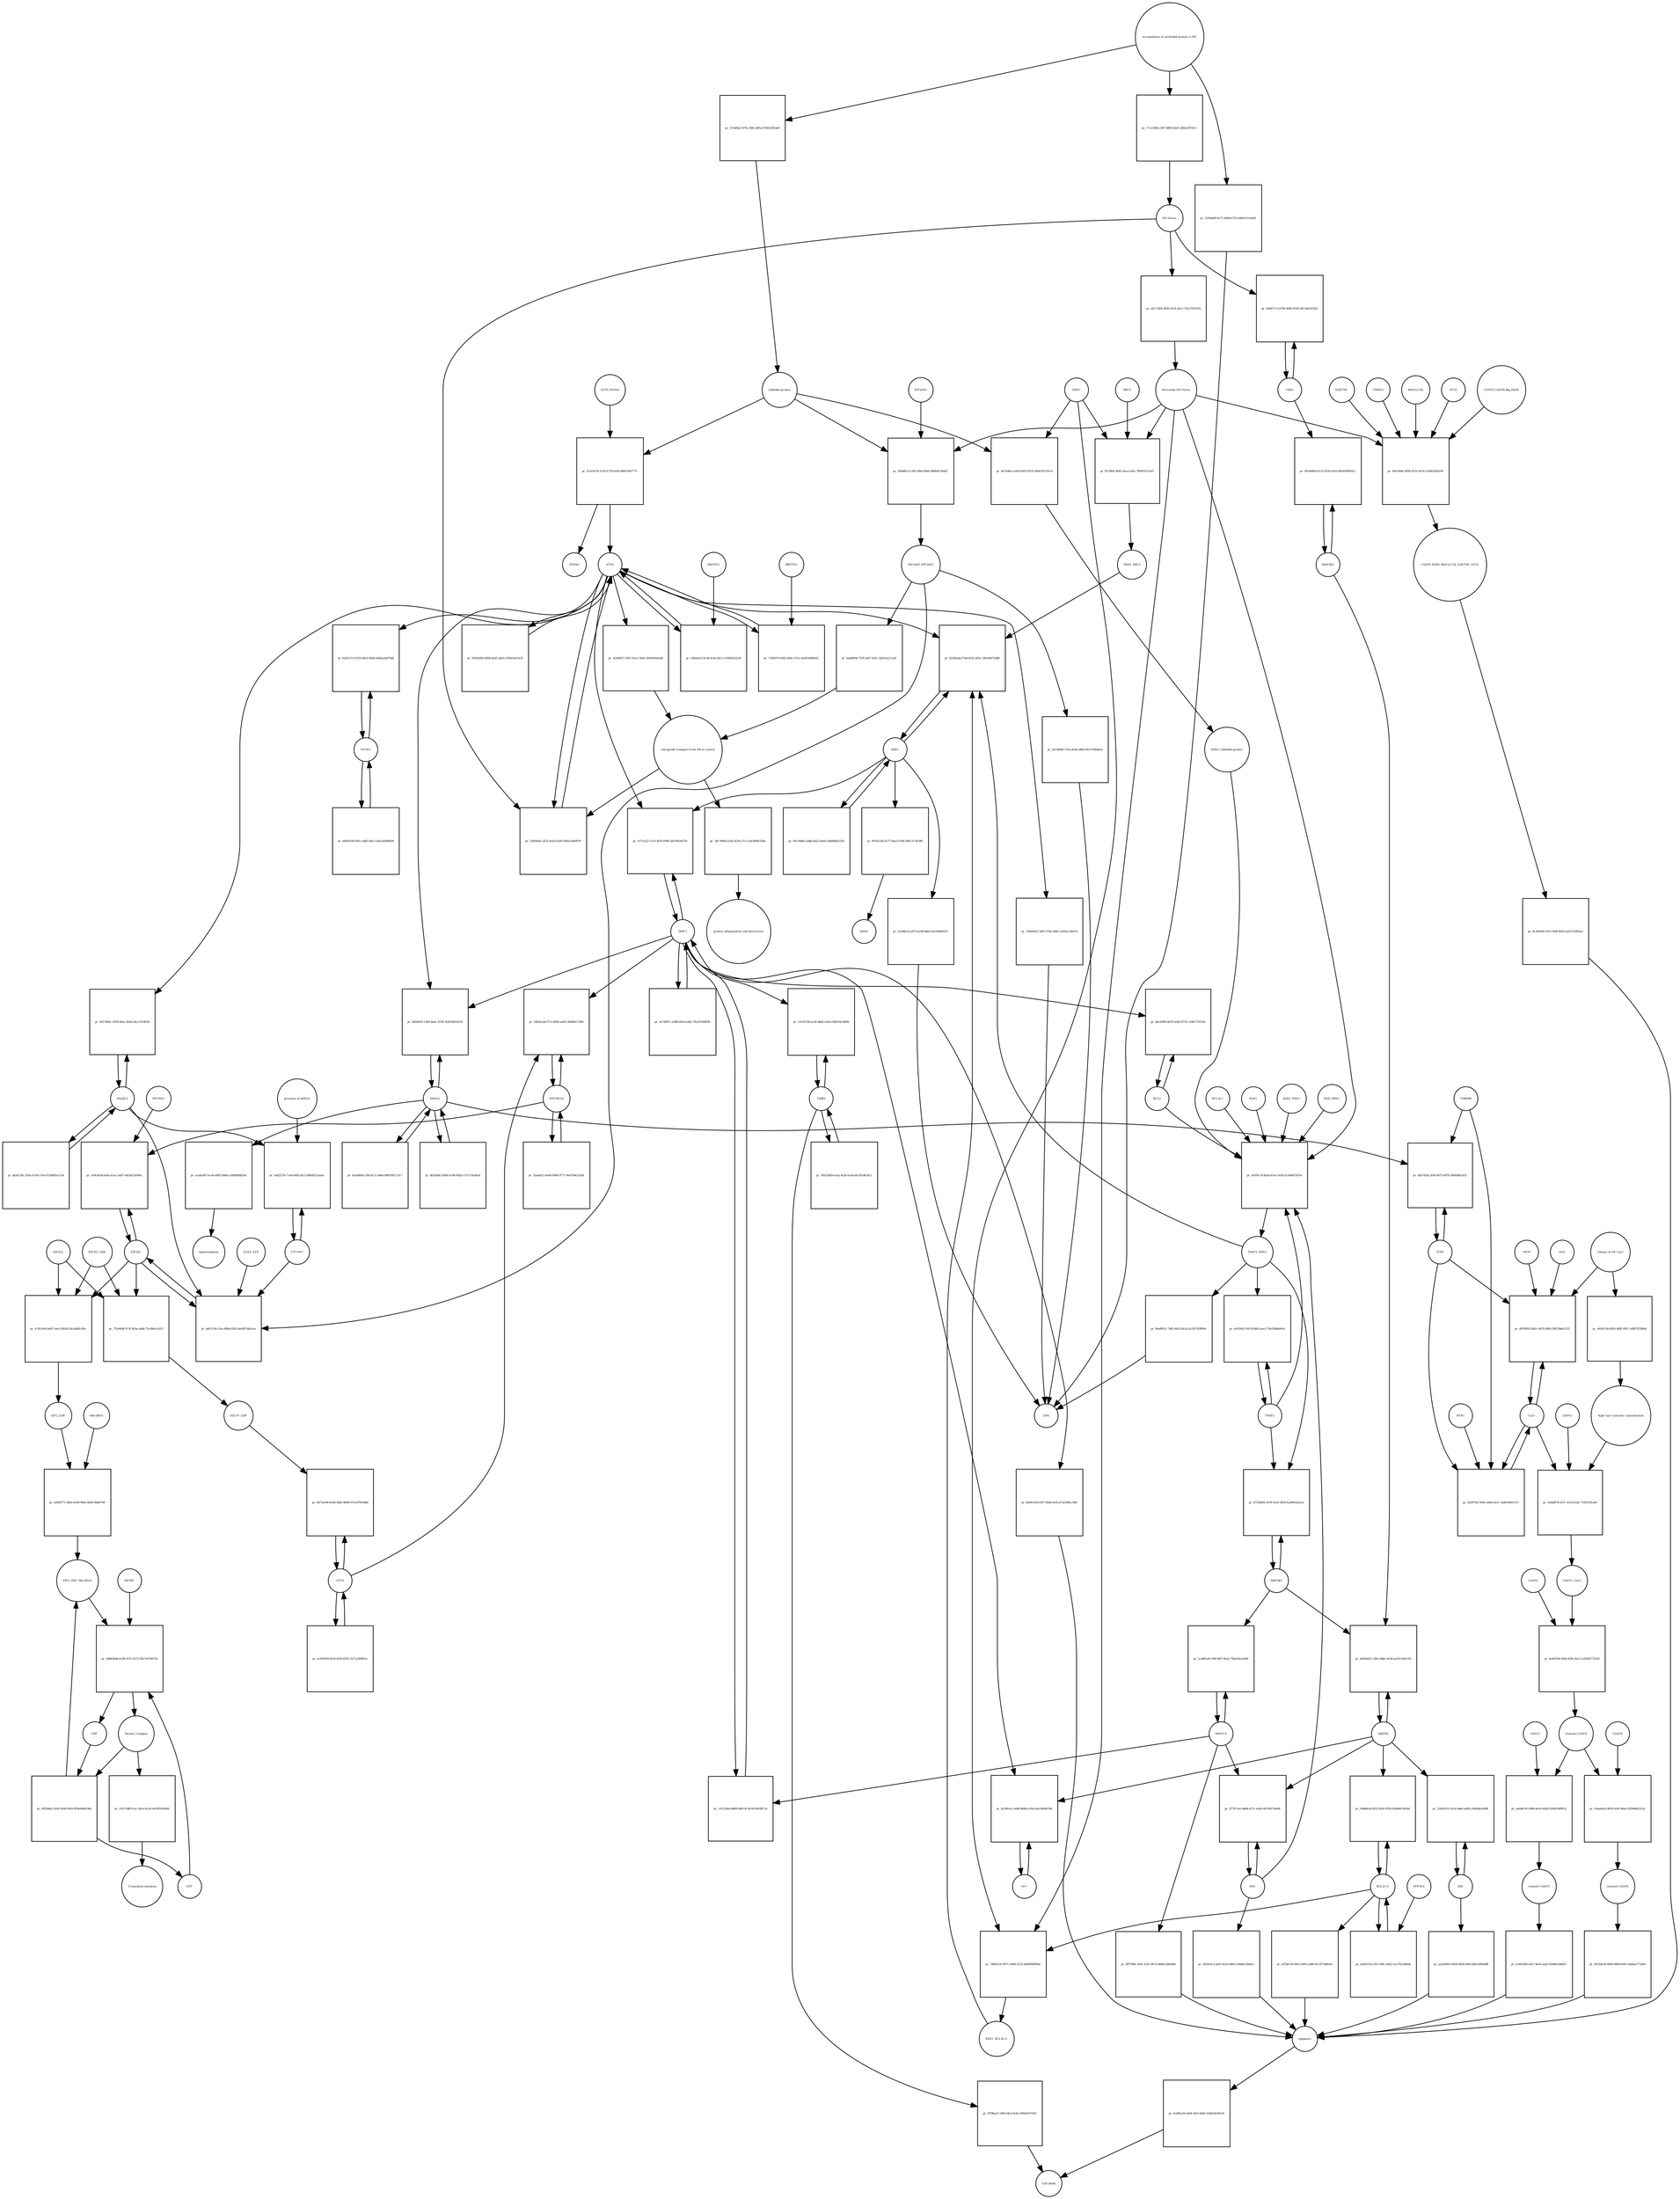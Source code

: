 strict digraph  {
ATF6_HSPA5 [annotation="", bipartite=0, cls=complex, fontsize=4, label=ATF6_HSPA5, shape=circle];
"pr_a15c9c59-1129-4178-b196-48bf2365777c" [annotation="", bipartite=1, cls=process, fontsize=4, label="pr_a15c9c59-1129-4178-b196-48bf2365777c", shape=square];
ATF6 [annotation="urn_miriam_hgnc.symbol_ATF6", bipartite=0, cls=macromolecule, fontsize=4, label=ATF6, shape=circle];
HSPA5 [annotation="urn_miriam_hgnc.symbol_HSPA5", bipartite=0, cls=macromolecule, fontsize=4, label=HSPA5, shape=circle];
"Unfolded protein" [annotation="", bipartite=0, cls=macromolecule, fontsize=4, label="Unfolded protein", shape=circle];
ERN1 [annotation="urn_miriam_hgnc.symbol_ERN1", bipartite=0, cls=macromolecule, fontsize=4, label=ERN1, shape=circle];
"pr_be7e96a2-a95d-4263-9535-46dd742191c4" [annotation="", bipartite=1, cls=process, fontsize=4, label="pr_be7e96a2-a95d-4263-9535-46dd742191c4", shape=square];
"ERN1_Unfolded protein" [annotation="", bipartite=0, cls=complex, fontsize=4, label="ERN1_Unfolded protein", shape=circle];
EIF2AK3_EIF2AK3 [annotation="", bipartite=0, cls=complex, fontsize=4, label=EIF2AK3_EIF2AK3, shape=circle];
"pr_faa8b69d-7295-4af7-b35c-3b291a211ad1" [annotation="", bipartite=1, cls=process, fontsize=4, label="pr_faa8b69d-7295-4af7-b35c-3b291a211ad1", shape=square];
"retrograde transport from ER to cytosol" [annotation="", bipartite=0, cls=phenotype, fontsize=4, label="retrograde transport from ER to cytosol", shape=circle];
"pr_4166f827-3951-41ec-99a4-2f00390afedb" [annotation="", bipartite=1, cls=process, fontsize=4, label="pr_4166f827-3951-41ec-99a4-2f00390afedb", shape=square];
"pr_3dc78dfd-e5a8-4159-a7c1-1a45869e33be" [annotation="", bipartite=1, cls=process, fontsize=4, label="pr_3dc78dfd-e5a8-4159-a7c1-1a45869e33be", shape=square];
"protein ubiquitination and destruction" [annotation="", bipartite=0, cls=phenotype, fontsize=4, label="protein ubiquitination and destruction", shape=circle];
"pr_405f9c7d-4ba4-41ee-91f8-41304d4787a9" [annotation="", bipartite=1, cls=process, fontsize=4, label="pr_405f9c7d-4ba4-41ee-91f8-41304d4787a9", shape=square];
TRAF2_ERN1 [annotation="", bipartite=0, cls=complex, fontsize=4, label=TRAF2_ERN1, shape=circle];
BAK1_ERN1 [annotation="", bipartite=0, cls=complex, fontsize=4, label=BAK1_ERN1, shape=circle];
BAX_ERN1 [annotation="", bipartite=0, cls=complex, fontsize=4, label=BAX_ERN1, shape=circle];
BCL2 [annotation="urn_miriam_hgnc.symbol_BCL2", bipartite=0, cls="nucleic acid feature", fontsize=4, label=BCL2, shape=circle];
BCL2L1 [annotation="urn_miriam_hgnc.symbol_BCL2L1", bipartite=0, cls=macromolecule, fontsize=4, label=BCL2L1, shape=circle];
"Persistant ER Stress" [annotation="", bipartite=0, cls=phenotype, fontsize=4, label="Persistant ER Stress", shape=circle];
BAX [annotation="urn_miriam_hgnc.symbol_BAX", bipartite=0, cls=macromolecule, fontsize=4, label=BAX, shape=circle];
BAK1 [annotation="urn_miriam_hgnc.symbol_BAK1", bipartite=0, cls=macromolecule, fontsize=4, label=BAK1, shape=circle];
TRAF2 [annotation="urn_miriam_hgnc.symbol_TRAF2", bipartite=0, cls=macromolecule, fontsize=4, label=TRAF2, shape=circle];
XBP1 [annotation="urn_miriam_hgnc.symbol_XBP1", bipartite=0, cls=macromolecule, fontsize=4, label=XBP1, shape=circle];
"pr_02d56ada-f748-4032-bf5a-336cb0b720d6" [annotation="", bipartite=1, cls=process, fontsize=4, label="pr_02d56ada-f748-4032-bf5a-336cb0b720d6", shape=square];
ERN1_BBC3 [annotation="", bipartite=0, cls=complex, fontsize=4, label=ERN1_BBC3, shape=circle];
ERN1_BCL2L11 [annotation="", bipartite=0, cls=complex, fontsize=4, label=ERN1_BCL2L11, shape=circle];
"pr_9ec39d45-eddd-4d22-be4d-1ddb0baf5326" [annotation="", bipartite=1, cls=process, fontsize=4, label="pr_9ec39d45-eddd-4d22-be4d-1ddb0baf5326", shape=square];
"pr_99761cdb-d277-44a2-87b8-2b817e74c9f6" [annotation="", bipartite=1, cls=process, fontsize=4, label="pr_99761cdb-d277-44a2-87b8-2b817e74c9f6", shape=square];
ERAD [annotation="", bipartite=0, cls=phenotype, fontsize=4, label=ERAD, shape=circle];
"pr_5a29de1d-a473-4c88-bbe6-5dcf5bbfb237" [annotation="", bipartite=1, cls=process, fontsize=4, label="pr_5a29de1d-a473-4c88-bbe6-5dcf5bbfb237", shape=square];
UPR [annotation="", bipartite=0, cls=phenotype, fontsize=4, label=UPR, shape=circle];
"pr_efe926c5-4474-4465-ace2-76e249b8a9cd" [annotation="", bipartite=1, cls=process, fontsize=4, label="pr_efe926c5-4474-4465-ace2-76e249b8a9cd", shape=square];
MAPK8 [annotation="urn_miriam_hgnc.symbol_MAPK8", bipartite=0, cls=macromolecule, fontsize=4, label=MAPK8, shape=circle];
"pr_de90ab21-c8b5-4bbe-9c68-aa141c9d1182" [annotation="", bipartite=1, cls=process, fontsize=4, label="pr_de90ab21-c8b5-4bbe-9c68-aa141c9d1182", shape=square];
MAP3K4 [annotation="urn_miriam_hgnc.symbol_MAP3K4", bipartite=0, cls=macromolecule, fontsize=4, label=MAP3K4, shape=circle];
MAP3K5 [annotation="urn_miriam_hgnc.symbol_MAP3K5", bipartite=0, cls=macromolecule, fontsize=4, label=MAP3K5, shape=circle];
MAPK14 [annotation="urn_miriam_hgnc.symbol_MAPK14", bipartite=0, cls=macromolecule, fontsize=4, label=MAPK14, shape=circle];
"pr_1ca861e8-c90f-4bf7-8ea2-78a010a1a694" [annotation="", bipartite=1, cls=process, fontsize=4, label="pr_1ca861e8-c90f-4bf7-8ea2-78a010a1a694", shape=square];
"pr_f8f7996c-fe8c-4251-907a-4b6bc1b6d56b" [annotation="", bipartite=1, cls=process, fontsize=4, label="pr_f8f7996c-fe8c-4251-907a-4b6bc1b6d56b", shape=square];
Apoptosis [annotation="", bipartite=0, cls=phenotype, fontsize=4, label=Apoptosis, shape=circle];
DDIT3 [annotation="urn_miriam_hgnc.symbol_DDIT3", bipartite=0, cls=macromolecule, fontsize=4, label=DDIT3, shape=circle];
"pr_13c223b4-d668-48f0-8c34-fd1f962ffc1d" [annotation="", bipartite=1, cls=process, fontsize=4, label="pr_13c223b4-d668-48f0-8c34-fd1f962ffc1d", shape=square];
"pr_6d041450-f307-4b6b-b105-d7a2588cc98d" [annotation="", bipartite=1, cls=process, fontsize=4, label="pr_6d041450-f307-4b6b-b105-d7a2588cc98d", shape=square];
"pr_6dc45ff6-bb78-42bd-b776-154fe77d7e44" [annotation="", bipartite=1, cls=process, fontsize=4, label="pr_6dc45ff6-bb78-42bd-b776-154fe77d7e44", shape=square];
"pr_22b0a8ae-2f52-4ea9-b326-d381ce8e9079" [annotation="", bipartite=1, cls=process, fontsize=4, label="pr_22b0a8ae-2f52-4ea9-b326-d381ce8e9079", shape=square];
"ER Stress" [annotation="", bipartite=0, cls=phenotype, fontsize=4, label="ER Stress", shape=circle];
"pr_c6b4ad12-bc48-4c4a-8fc2-e33b492a523f" [annotation="", bipartite=1, cls=process, fontsize=4, label="pr_c6b4ad12-bc48-4c4a-8fc2-e33b492a523f", shape=square];
MBTPS1 [annotation="urn_miriam_hgnc.symbol_MBTPS1", bipartite=0, cls=macromolecule, fontsize=4, label=MBTPS1, shape=circle];
"pr_17bf2074-f062-406c-87a1-a0361466b362" [annotation="", bipartite=1, cls=process, fontsize=4, label="pr_17bf2074-f062-406c-87a1-a0361466b362", shape=square];
MBTPS2 [annotation="urn_miriam_hgnc.symbol_MBTPS2", bipartite=0, cls=macromolecule, fontsize=4, label=MBTPS2, shape=circle];
"pr_59b43d56-d988-4a45-a8c4-1905e4e55431" [annotation="", bipartite=1, cls=process, fontsize=4, label="pr_59b43d56-d988-4a45-a8c4-1905e4e55431", shape=square];
"pr_ae74697c-a088-402d-ad4a-7fac87e6d036" [annotation="", bipartite=1, cls=process, fontsize=4, label="pr_ae74697c-a088-402d-ad4a-7fac87e6d036", shape=square];
"pr_cf71a322-1c63-4f59-9396-2eb7665657fe" [annotation="", bipartite=1, cls=process, fontsize=4, label="pr_cf71a322-1c63-4f59-9396-2eb7665657fe", shape=square];
EIF2S1 [annotation="urn_miriam_hgnc.symbol_EIF2S1", bipartite=0, cls=macromolecule, fontsize=4, label=EIF2S1, shape=circle];
"pr_beff3134-1faa-489a-b383-be0497dab1ea" [annotation="", bipartite=1, cls=process, fontsize=4, label="pr_beff3134-1faa-489a-b383-be0497dab1ea", shape=square];
GCN2_ATP [annotation="", bipartite=0, cls=complex, fontsize=4, label=GCN2_ATP, shape=circle];
EIF2AK2 [annotation="urn_miriam_hgnc.symbol_EIF2AK2", bipartite=0, cls=macromolecule, fontsize=4, label=EIF2AK2, shape=circle];
DNAJC3 [annotation="urn_miriam_hgnc.symbol_DNAJC3", bipartite=0, cls=macromolecule, fontsize=4, label=DNAJC3, shape=circle];
EIF2S2 [annotation="urn_miriam_hgnc.symbol_EIF2S2", bipartite=0, cls=macromolecule, fontsize=4, label=EIF2S2, shape=circle];
"pr_a7451a44-be67-4ee5-845d-1be2a8b1cfbe" [annotation="", bipartite=1, cls=process, fontsize=4, label="pr_a7451a44-be67-4ee5-845d-1be2a8b1cfbe", shape=square];
EIF2S3_GDP [annotation="", bipartite=0, cls=complex, fontsize=4, label=EIF2S3_GDP, shape=circle];
EIF2_GDP [annotation="", bipartite=0, cls=complex, fontsize=4, label=EIF2_GDP, shape=circle];
"EIF2_GDP_Met-tRNA" [annotation="", bipartite=0, cls=complex, fontsize=4, label="EIF2_GDP_Met-tRNA", shape=circle];
"pr_08d62b4b-bc98-4751-9272-5627e4760744" [annotation="", bipartite=1, cls=process, fontsize=4, label="pr_08d62b4b-bc98-4751-9272-5627e4760744", shape=square];
"Ternary Complex" [annotation="", bipartite=0, cls=complex, fontsize=4, label="Ternary Complex", shape=circle];
"EIF2B*" [annotation="", bipartite=0, cls=complex, fontsize=4, label="EIF2B*", shape=circle];
GTP [annotation="urn_miriam_obo.chebi_CHEBI%3A57600", bipartite=0, cls="simple chemical", fontsize=4, label=GTP, shape=circle];
GDP [annotation="urn_miriam_obo.chebi_CHEBI%3A65180", bipartite=0, cls="simple chemical", fontsize=4, label=GDP, shape=circle];
"pr_83f29da1-d1f4-45d9-9636-df5e080a03b5" [annotation="", bipartite=1, cls=process, fontsize=4, label="pr_83f29da1-d1f4-45d9-9636-df5e080a03b5", shape=square];
ATF4 [annotation="urn_miriam_hgnc.symbol_ATF4", bipartite=0, cls=macromolecule, fontsize=4, label=ATF4, shape=circle];
"pr_0b73ae9b-82d8-4b62-8689-07ec87093ddd" [annotation="", bipartite=1, cls=process, fontsize=4, label="pr_0b73ae9b-82d8-4b62-8689-07ec87093ddd", shape=square];
"EIF2-P_GDP" [annotation="", bipartite=0, cls=complex, fontsize=4, label="EIF2-P_GDP", shape=circle];
"pr_ac085854-8cf4-42d3-8191-5a71a368fb1e" [annotation="", bipartite=1, cls=process, fontsize=4, label="pr_ac085854-8cf4-42d3-8191-5a71a368fb1e", shape=square];
PPP1R15A [annotation="urn_miriam_hgnc.symbol_PPP1R15A", bipartite=0, cls=macromolecule, fontsize=4, label=PPP1R15A, shape=circle];
"pr_2db1bcdb-f715-499b-a420-3fb86fe17d82" [annotation="", bipartite=1, cls=process, fontsize=4, label="pr_2db1bcdb-f715-499b-a420-3fb86fe17d82", shape=square];
"pr_55aabfc3-6e86-4086-9771-9e6708e255bd" [annotation="", bipartite=1, cls=process, fontsize=4, label="pr_55aabfc3-6e86-4086-9771-9e6708e255bd", shape=square];
"pr_cd27198f-61ac-4b1e-bc34-4a30932ebf62" [annotation="", bipartite=1, cls=process, fontsize=4, label="pr_cd27198f-61ac-4b1e-bc34-4a30932ebf62", shape=square];
"Translation initiation" [annotation="", bipartite=0, cls=phenotype, fontsize=4, label="Translation initiation", shape=circle];
"pr_4733b602-0199-4412-9f39-fa20661baa2a" [annotation="", bipartite=1, cls=process, fontsize=4, label="pr_4733b602-0199-4412-9f39-fa20661baa2a", shape=square];
ERO1A [annotation="urn_miriam_hgnc.symbol_ERO1A", bipartite=0, cls=macromolecule, fontsize=4, label=ERO1A, shape=circle];
"pr_6fb4841f-14b9-4ebc-9199-3b3618410a59" [annotation="", bipartite=1, cls=process, fontsize=4, label="pr_6fb4841f-14b9-4ebc-9199-3b3618410a59", shape=square];
"pr_d62fd443-094b-4198-9d26-c57a754a6fe4" [annotation="", bipartite=1, cls=process, fontsize=4, label="pr_d62fd443-094b-4198-9d26-c57a754a6fe4", shape=square];
"pr_c69cbe34-0ebe-41ec-ae67-4a62d13e99ec" [annotation="", bipartite=1, cls=process, fontsize=4, label="pr_c69cbe34-0ebe-41ec-ae67-4a62d13e99ec", shape=square];
EIF2AK1 [annotation="urn_miriam_hgnc.symbol_EIF2AK1", bipartite=0, cls=macromolecule, fontsize=4, label=EIF2AK1, shape=circle];
"pr_d77671ae-dbbd-417c-aa60-4f519871de0b" [annotation="", bipartite=1, cls=process, fontsize=4, label="pr_d77671ae-dbbd-417c-aa60-4f519871de0b", shape=square];
"pr_5024cbc2-baf3-4a03-b804-5e8d6e25b0a3" [annotation="", bipartite=1, cls=process, fontsize=4, label="pr_5024cbc2-baf3-4a03-b804-5e8d6e25b0a3", shape=square];
"Ca2+" [annotation="urn_miriam_obo.chebi_CHEBI%3A29108", bipartite=0, cls="simple chemical", fontsize=4, label="Ca2+", shape=circle];
"pr_4959992f-b85c-467d-b6f4-58d70bba3132" [annotation="", bipartite=1, cls=process, fontsize=4, label="pr_4959992f-b85c-467d-b6f4-58d70bba3132", shape=square];
"release of ER Ca2+" [annotation="", bipartite=0, cls=phenotype, fontsize=4, label="release of ER Ca2+", shape=circle];
ITPR [annotation="urn_miriam_hgnc.symbol_ITPR1|urn_miriam_hgnc.symbol_ITPR2|urn_miriam_hgnc.symbol_ITPR3", bipartite=0, cls=macromolecule, fontsize=4, label=ITPR, shape=circle];
MAM [annotation="", bipartite=0, cls=phenotype, fontsize=4, label=MAM, shape=circle];
s619 [annotation="", bipartite=0, cls=complex, fontsize=4, label=s619, shape=circle];
"pr_05cbb859-0c23-433d-b163-d02b929fd3c2" [annotation="", bipartite=1, cls=process, fontsize=4, label="pr_05cbb859-0c23-433d-b163-d02b929fd3c2", shape=square];
CDK5 [annotation="urn_miriam_hgnc.symbol_CDK5", bipartite=0, cls=macromolecule, fontsize=4, label=CDK5, shape=circle];
"pr_b04b71c2-b78d-4846-91d5-4811dd1453d3" [annotation="", bipartite=1, cls="uncertain process", fontsize=4, label="pr_b04b71c2-b78d-4846-91d5-4811dd1453d3", shape=square];
"pr_0c485a59-ab44-43ef-b626-10da63b34534" [annotation="", bipartite=1, cls=process, fontsize=4, label="pr_0c485a59-ab44-43ef-b626-10da63b34534", shape=square];
"Cell death" [annotation="", bipartite=0, cls=phenotype, fontsize=4, label="Cell death", shape=circle];
"pr_2b2974cf-9d5a-40de-821c-3ad014b01115" [annotation="", bipartite=1, cls=process, fontsize=4, label="pr_2b2974cf-9d5a-40de-821c-3ad014b01115", shape=square];
TMBIM6 [annotation="urn_miriam_hgnc.symbol_TMBIM6", bipartite=0, cls=macromolecule, fontsize=4, label=TMBIM6, shape=circle];
RYR1 [annotation="urn_miriam_hgnc.symbol_RYR1", bipartite=0, cls=macromolecule, fontsize=4, label=RYR1, shape=circle];
EIF2AK3 [annotation="urn_miriam_hgnc.symbol_EIF2AK3", bipartite=0, cls=macromolecule, fontsize=4, label=EIF2AK3, shape=circle];
"pr_30bddfc0-c282-4fbb-80b0-088b447d5da7" [annotation="", bipartite=1, cls=process, fontsize=4, label="pr_30bddfc0-c282-4fbb-80b0-088b447d5da7", shape=square];
"pr_e1adc4b7-eca6-4092-8860-a5d8f480820d" [annotation="", bipartite=1, cls=process, fontsize=4, label="pr_e1adc4b7-eca6-4092-8860-a5d8f480820d", shape=square];
hyperoxidation [annotation="", bipartite=0, cls=phenotype, fontsize=4, label=hyperoxidation, shape=circle];
"pr_45ad490a-1ffd-4c11-b68e-88b7991115c7" [annotation="", bipartite=1, cls=process, fontsize=4, label="pr_45ad490a-1ffd-4c11-b68e-88b7991115c7", shape=square];
"pr_e617c8b5-df36-4554-a8c5-72fc375fc91b" [annotation="", bipartite=1, cls=process, fontsize=4, label="pr_e617c8b5-df36-4554-a8c5-72fc375fc91b", shape=square];
"CASP8_CASP8-ubq_FADD" [annotation="", bipartite=0, cls=complex, fontsize=4, label="CASP8_CASP8-ubq_FADD", shape=circle];
"pr_f9a53b8e-d836-4232-9a7b-3c8da3264c00" [annotation="", bipartite=1, cls=process, fontsize=4, label="pr_f9a53b8e-d836-4232-9a7b-3c8da3264c00", shape=square];
"SQSTM1 " [annotation="urn_miriam_hgnc.symbol_SQSTM1", bipartite=0, cls=macromolecule, fontsize=4, label="SQSTM1 ", shape=circle];
CASP8_FADD_MAP1LC3A_SQSTM1_ATG5 [annotation="", bipartite=0, cls=complex, fontsize=4, label=CASP8_FADD_MAP1LC3A_SQSTM1_ATG5, shape=circle];
TRIM13 [annotation="urn_miriam_hgnc.symbol_TRIM13", bipartite=0, cls=macromolecule, fontsize=4, label=TRIM13, shape=circle];
MAP1LC3A [annotation="urn_miriam_hgnc.symbol_MAP1LC3A", bipartite=0, cls=macromolecule, fontsize=4, label=MAP1LC3A, shape=circle];
ATG5 [annotation="urn_miriam_hgnc.symbol_ATG5", bipartite=0, cls=macromolecule, fontsize=4, label=ATG5, shape=circle];
"pr_8c2b583b-47e3-494f-8d33-ab1f12585eea" [annotation="", bipartite=1, cls=process, fontsize=4, label="pr_8c2b583b-47e3-494f-8d33-ab1f12585eea", shape=square];
"AP-1" [annotation="urn_miriam_hgnc.symbol_FOS|urn_miriam_hgnc.symbol_FOSB|urn_miriam_hgnc.symbol_FOSL1|urn_miriam_hgnc.symbol_FOSL2|urn_miriam_hgnc.symbol_JUN|urn_miriam_hgnc.symbol_JUNB|urn_miriam_hgnc.symbol_JUND", bipartite=0, cls=macromolecule, fontsize=4, label="AP-1", shape=circle];
"pr_d3346cec-a684-4b48-a14d-edac0f6d47b6" [annotation="", bipartite=1, cls=process, fontsize=4, label="pr_d3346cec-a684-4b48-a14d-edac0f6d47b6", shape=square];
"pr_a0af537b-7144-46f9-ab13-d684b7a5aeac" [annotation="", bipartite=1, cls=process, fontsize=4, label="pr_a0af537b-7144-46f9-ab13-d684b7a5aeac", shape=square];
"presence of dsRNA" [annotation="", bipartite=0, cls=phenotype, fontsize=4, label="presence of dsRNA", shape=circle];
"Met-tRNA" [annotation="urn_miriam_hgnc_HGNC%3A34779", bipartite=0, cls="nucleic acid feature", fontsize=4, label="Met-tRNA", shape=circle];
"pr_a0828771-bfeb-4c89-960e-0b4e74bd0709" [annotation="", bipartite=1, cls=process, fontsize=4, label="pr_a0828771-bfeb-4c89-960e-0b4e74bd0709", shape=square];
"pr_7f2e46df-973f-403e-abb4-73c49ee1a915" [annotation="", bipartite=1, cls=process, fontsize=4, label="pr_7f2e46df-973f-403e-abb4-73c49ee1a915", shape=square];
"accumulation of misfolded protein in ER" [annotation="", bipartite=0, cls=phenotype, fontsize=4, label="accumulation of misfolded protein in ER", shape=circle];
"pr_515b04a3-87fa-49fe-b49a-870d3cf82de0" [annotation="", bipartite=1, cls=process, fontsize=4, label="pr_515b04a3-87fa-49fe-b49a-870d3cf82de0", shape=square];
"pr_711cd366-c987-48f8-b3a6-2dbdcd7f1011" [annotation="", bipartite=1, cls=process, fontsize=4, label="pr_711cd366-c987-48f8-b3a6-2dbdcd7f1011", shape=square];
"pr_12f0dd08-9c71-4d9b-b733-b48e5151e6d3" [annotation="", bipartite=1, cls=process, fontsize=4, label="pr_12f0dd08-9c71-4d9b-b733-b48e5151e6d3", shape=square];
"pr_2b7d446f-170a-4244-a86d-09c7e5fb8dc4" [annotation="", bipartite=1, cls=process, fontsize=4, label="pr_2b7d446f-170a-4244-a86d-09c7e5fb8dc4", shape=square];
"pr_66e8f621-74d2-4d33-8e2a-b12937b3909e" [annotation="", bipartite=1, cls=process, fontsize=4, label="pr_66e8f621-74d2-4d33-8e2a-b12937b3909e", shape=square];
"pr_140a06d1-3d91-476a-b9de-1d35ac10e014" [annotation="", bipartite=1, cls=process, fontsize=4, label="pr_140a06d1-3d91-476a-b9de-1d35ac10e014", shape=square];
BCL2L11 [annotation="urn_miriam_hgnc.symbol_BCL2L11", bipartite=0, cls=macromolecule, fontsize=4, label=BCL2L11, shape=circle];
"pr_589b8caf-f633-42f4-9318-02dd40c585b4" [annotation="", bipartite=1, cls=process, fontsize=4, label="pr_589b8caf-f633-42f4-9318-02dd40c585b4", shape=square];
BID [annotation="urn_miriam_hgnc.symbol_BID", bipartite=0, cls=macromolecule, fontsize=4, label=BID, shape=circle];
"pr_21493a7e-02cb-4da0-ad69-c40e6ba54f86" [annotation="", bipartite=1, cls=process, fontsize=4, label="pr_21493a7e-02cb-4da0-ad69-c40e6ba54f86", shape=square];
"pr_3d7bb7a9-9823-4691-ad06-8cc9734d9cfe" [annotation="", bipartite=1, cls=process, fontsize=4, label="pr_3d7bb7a9-9823-4691-ad06-8cc9734d9cfe", shape=square];
"pr_aa5a94d3-9429-4d58-b46f-b9dc56fb4d8f" [annotation="", bipartite=1, cls=process, fontsize=4, label="pr_aa5a94d3-9429-4d58-b46f-b9dc56fb4d8f", shape=square];
"pr_7d6925cb-907c-4449-b722-bd4f89df564e" [annotation="", bipartite=1, cls=process, fontsize=4, label="pr_7d6925cb-907c-4449-b722-bd4f89df564e", shape=square];
"pr_ff120faf-9eb5-4aca-b2bc-78f447e312a5" [annotation="", bipartite=1, cls=process, fontsize=4, label="pr_ff120faf-9eb5-4aca-b2bc-78f447e312a5", shape=square];
BBC3 [annotation="urn_miriam_hgnc.symbol_BBC3", bipartite=0, cls=macromolecule, fontsize=4, label=BBC3, shape=circle];
"pr_a826215b-cf61-49fc-bd42-eca70a32bebd" [annotation="", bipartite=1, cls=process, fontsize=4, label="pr_a826215b-cf61-49fc-bd42-eca70a32bebd", shape=square];
PPP2CA [annotation="urn_miriam_hgnc.symbol_PPP2CA", bipartite=0, cls=macromolecule, fontsize=4, label=PPP2CA, shape=circle];
TRIB3 [annotation="urn_miriam_hgnc.symbol_TRIB3", bipartite=0, cls=macromolecule, fontsize=4, label=TRIB3, shape=circle];
"pr_c010572b-ee20-4b6d-a18a-636019e54696" [annotation="", bipartite=1, cls=process, fontsize=4, label="pr_c010572b-ee20-4b6d-a18a-636019e54696", shape=square];
"pr_59a53d99-ea5a-4e3b-acfd-e0a781d624c1" [annotation="", bipartite=1, cls=process, fontsize=4, label="pr_59a53d99-ea5a-4e3b-acfd-e0a781d624c1", shape=square];
"pr_97f9ba1f-5499-44e2-8c8a-6f9d1fe97f42" [annotation="", bipartite=1, cls=process, fontsize=4, label="pr_97f9ba1f-5499-44e2-8c8a-6f9d1fe97f42", shape=square];
"pr_e65fb7d4-d439-4d8f-9f41-1e88767fd8a6" [annotation="", bipartite=1, cls=process, fontsize=4, label="pr_e65fb7d4-d439-4d8f-9f41-1e88767fd8a6", shape=square];
"high Ca2+ cytosolic concentration" [annotation="", bipartite=0, cls=phenotype, fontsize=4, label="high Ca2+ cytosolic concentration", shape=circle];
"pr_40174b8c-2459-40ee-843b-e6cc1f1df1fb" [annotation="", bipartite=1, cls=process, fontsize=4, label="pr_40174b8c-2459-40ee-843b-e6cc1f1df1fb", shape=square];
"pr_bb3e538c-505a-4740-a7e4-0254865ca7a9" [annotation="", bipartite=1, cls=process, fontsize=4, label="pr_bb3e538c-505a-4740-a7e4-0254865ca7a9", shape=square];
"pr_d8a782fa-5f90-4675-8d76-5f4f608cfd14" [annotation="", bipartite=1, cls=process, fontsize=4, label="pr_d8a782fa-5f90-4675-8d76-5f4f608cfd14", shape=square];
CASP4 [annotation="urn_miriam_hgnc.symbol_CASP4", bipartite=0, cls=macromolecule, fontsize=4, label=CASP4, shape=circle];
"pr_fea81056-f464-420e-8a11-a2545b772e56" [annotation="", bipartite=1, cls=process, fontsize=4, label="pr_fea81056-f464-420e-8a11-a2545b772e56", shape=square];
"cleaved~CASP4" [annotation="urn_miriam_hgnc.symbol_CASP4", bipartite=0, cls=macromolecule, fontsize=4, label="cleaved~CASP4", shape=circle];
"CAPN1_Ca2+" [annotation="", bipartite=0, cls=complex, fontsize=4, label="CAPN1_Ca2+", shape=circle];
CASP3 [annotation="urn_miriam_hgnc.symbol_CASP3", bipartite=0, cls=macromolecule, fontsize=4, label=CASP3, shape=circle];
"pr_eab8ec9f-599d-4ea0-bd3d-9298520f9012" [annotation="", bipartite=1, cls=process, fontsize=4, label="pr_eab8ec9f-599d-4ea0-bd3d-9298520f9012", shape=square];
"cleaved~CASP3" [annotation="urn_miriam_hgnc.symbol_CASP3", bipartite=0, cls=macromolecule, fontsize=4, label="cleaved~CASP3", shape=circle];
CASP9 [annotation="urn_miriam_hgnc.symbol_CSAP9", bipartite=0, cls=macromolecule, fontsize=4, label=CASP9, shape=circle];
"pr_c6aab42a-9054-42fa-96ed-293984832cb2" [annotation="", bipartite=1, cls=process, fontsize=4, label="pr_c6aab42a-9054-42fa-96ed-293984832cb2", shape=square];
"cleaved~CASP9" [annotation="urn_miriam_hgnc.symbol_CASP9", bipartite=0, cls=macromolecule, fontsize=4, label="cleaved~CASP9", shape=circle];
CAPN1 [annotation="urn_miriam_hgnc.symbol_CAPN1", bipartite=0, cls=macromolecule, fontsize=4, label=CAPN1, shape=circle];
"pr_3edd4f70-657c-4110-b1dc-71f815f3caf4" [annotation="", bipartite=1, cls=process, fontsize=4, label="pr_3edd4f70-657c-4110-b1dc-71f815f3caf4", shape=square];
"pr_a7e614d6-e4e7-4ac6-aaaf-62b08a306b27" [annotation="", bipartite=1, cls=process, fontsize=4, label="pr_a7e614d6-e4e7-4ac6-aaaf-62b08a306b27", shape=square];
"pr_9623de26-0446-4869-b08c-8ab6ae77a9e4" [annotation="", bipartite=1, cls=process, fontsize=4, label="pr_9623de26-0446-4869-b08c-8ab6ae77a9e4", shape=square];
HYOU1 [annotation="urn_miriam_hgnc.symbol_HYOU1", bipartite=0, cls=macromolecule, fontsize=4, label=HYOU1, shape=circle];
"pr_62d7a7c4-9720-4b10-962b-4466a24d79db" [annotation="", bipartite=1, cls=process, fontsize=4, label="pr_62d7a7c4-9720-4b10-962b-4466a24d79db", shape=square];
"pr_bd950168-d42c-4dd5-8bc5-edec92080a0b" [annotation="", bipartite=1, cls=process, fontsize=4, label="pr_bd950168-d42c-4dd5-8bc5-edec92080a0b", shape=square];
ATF6_HSPA5 -> "pr_a15c9c59-1129-4178-b196-48bf2365777c"  [annotation="", interaction_type=consumption];
"pr_a15c9c59-1129-4178-b196-48bf2365777c" -> ATF6  [annotation="", interaction_type=production];
"pr_a15c9c59-1129-4178-b196-48bf2365777c" -> HSPA5  [annotation="", interaction_type=production];
ATF6 -> "pr_4166f827-3951-41ec-99a4-2f00390afedb"  [annotation="", interaction_type=consumption];
ATF6 -> "pr_02d56ada-f748-4032-bf5a-336cb0b720d6"  [annotation="urn_miriam_pubmed_26587781|urn_miriam_pubmed_23430059", interaction_type=catalysis];
ATF6 -> "pr_22b0a8ae-2f52-4ea9-b326-d381ce8e9079"  [annotation="", interaction_type=consumption];
ATF6 -> "pr_c6b4ad12-bc48-4c4a-8fc2-e33b492a523f"  [annotation="", interaction_type=consumption];
ATF6 -> "pr_17bf2074-f062-406c-87a1-a0361466b362"  [annotation="", interaction_type=consumption];
ATF6 -> "pr_59b43d56-d988-4a45-a8c4-1905e4e55431"  [annotation="", interaction_type=consumption];
ATF6 -> "pr_cf71a322-1c63-4f59-9396-2eb7665657fe"  [annotation="urn_miriam_pubmed_26587781|urn_miriam_pubmed_17991856|urn_miriam_pubmed_28843399", interaction_type=catalysis];
ATF6 -> "pr_6fb4841f-14b9-4ebc-9199-3b3618410a59"  [annotation="urn_miriam_pubmed_23850759|urn_miriam_pubmed_25387528", interaction_type=catalysis];
ATF6 -> "pr_140a06d1-3d91-476a-b9de-1d35ac10e014"  [annotation="", interaction_type=consumption];
ATF6 -> "pr_40174b8c-2459-40ee-843b-e6cc1f1df1fb"  [annotation="urn_miriam_pubmed_12601012|urn_miriam_pubmed_18360008", interaction_type=catalysis];
ATF6 -> "pr_62d7a7c4-9720-4b10-962b-4466a24d79db"  [annotation=urn_miriam_pubmed_18360008, interaction_type=catalysis];
"Unfolded protein" -> "pr_a15c9c59-1129-4178-b196-48bf2365777c"  [annotation="urn_miriam_pubmed_19509052|urn_miriam_pubmed_12847084|urn_miriam_pubmed_23850759", interaction_type=catalysis];
"Unfolded protein" -> "pr_be7e96a2-a95d-4263-9535-46dd742191c4"  [annotation="", interaction_type=consumption];
"Unfolded protein" -> "pr_30bddfc0-c282-4fbb-80b0-088b447d5da7"  [annotation=urn_miriam_pubmed_17991856, interaction_type=catalysis];
ERN1 -> "pr_be7e96a2-a95d-4263-9535-46dd742191c4"  [annotation="", interaction_type=consumption];
ERN1 -> "pr_7d6925cb-907c-4449-b722-bd4f89df564e"  [annotation="", interaction_type=consumption];
ERN1 -> "pr_ff120faf-9eb5-4aca-b2bc-78f447e312a5"  [annotation="", interaction_type=consumption];
"pr_be7e96a2-a95d-4263-9535-46dd742191c4" -> "ERN1_Unfolded protein"  [annotation="", interaction_type=production];
"ERN1_Unfolded protein" -> "pr_405f9c7d-4ba4-41ee-91f8-41304d4787a9"  [annotation="", interaction_type=consumption];
EIF2AK3_EIF2AK3 -> "pr_faa8b69d-7295-4af7-b35c-3b291a211ad1"  [annotation="", interaction_type=consumption];
EIF2AK3_EIF2AK3 -> "pr_beff3134-1faa-489a-b383-be0497dab1ea"  [annotation="urn_miriam_pubmed_12667446|urn_miriam_pubmed_16246152|urn_miriam_pubmed_12601012|urn_miriam_pubmed_23850759|urn_miriam_pubmed_18360008|urn_miriam_pubmed_26587781", interaction_type=catalysis];
EIF2AK3_EIF2AK3 -> "pr_2b7d446f-170a-4244-a86d-09c7e5fb8dc4"  [annotation="", interaction_type=consumption];
"pr_faa8b69d-7295-4af7-b35c-3b291a211ad1" -> "retrograde transport from ER to cytosol"  [annotation="", interaction_type=production];
"retrograde transport from ER to cytosol" -> "pr_3dc78dfd-e5a8-4159-a7c1-1a45869e33be"  [annotation="", interaction_type=consumption];
"retrograde transport from ER to cytosol" -> "pr_22b0a8ae-2f52-4ea9-b326-d381ce8e9079"  [annotation="urn_miriam_pubmed_18360008|urn_miriam_pubmed_17991856|urn_miriam_pubmed_26587781|urn_miriam_pubmed_12847084", interaction_type=inhibition];
"pr_4166f827-3951-41ec-99a4-2f00390afedb" -> "retrograde transport from ER to cytosol"  [annotation="", interaction_type=production];
"pr_3dc78dfd-e5a8-4159-a7c1-1a45869e33be" -> "protein ubiquitination and destruction"  [annotation="", interaction_type=production];
"pr_405f9c7d-4ba4-41ee-91f8-41304d4787a9" -> TRAF2_ERN1  [annotation="", interaction_type=production];
TRAF2_ERN1 -> "pr_02d56ada-f748-4032-bf5a-336cb0b720d6"  [annotation="urn_miriam_pubmed_26587781|urn_miriam_pubmed_23430059", interaction_type=catalysis];
TRAF2_ERN1 -> "pr_efe926c5-4474-4465-ace2-76e249b8a9cd"  [annotation=urn_miriam_pubmed_23850759, interaction_type=catalysis];
TRAF2_ERN1 -> "pr_4733b602-0199-4412-9f39-fa20661baa2a"  [annotation=urn_miriam_pubmed_23850759, interaction_type=catalysis];
TRAF2_ERN1 -> "pr_66e8f621-74d2-4d33-8e2a-b12937b3909e"  [annotation="", interaction_type=consumption];
BAK1_ERN1 -> "pr_405f9c7d-4ba4-41ee-91f8-41304d4787a9"  [annotation="urn_miriam_pubmed_23850759|urn_miriam_pubmed_23430059|urn_miriam_pubmed_26587781", interaction_type=catalysis];
BAX_ERN1 -> "pr_405f9c7d-4ba4-41ee-91f8-41304d4787a9"  [annotation="urn_miriam_pubmed_23850759|urn_miriam_pubmed_23430059|urn_miriam_pubmed_26587781", interaction_type=catalysis];
BCL2 -> "pr_405f9c7d-4ba4-41ee-91f8-41304d4787a9"  [annotation="urn_miriam_pubmed_23850759|urn_miriam_pubmed_23430059|urn_miriam_pubmed_26587781", interaction_type=inhibition];
BCL2 -> "pr_6dc45ff6-bb78-42bd-b776-154fe77d7e44"  [annotation="", interaction_type=consumption];
BCL2L1 -> "pr_405f9c7d-4ba4-41ee-91f8-41304d4787a9"  [annotation="urn_miriam_pubmed_23850759|urn_miriam_pubmed_23430059|urn_miriam_pubmed_26587781", interaction_type=inhibition];
"Persistant ER Stress" -> "pr_405f9c7d-4ba4-41ee-91f8-41304d4787a9"  [annotation="urn_miriam_pubmed_23850759|urn_miriam_pubmed_23430059|urn_miriam_pubmed_26587781", interaction_type=inhibition];
"Persistant ER Stress" -> "pr_30bddfc0-c282-4fbb-80b0-088b447d5da7"  [annotation=urn_miriam_pubmed_17991856, interaction_type=catalysis];
"Persistant ER Stress" -> "pr_f9a53b8e-d836-4232-9a7b-3c8da3264c00"  [annotation=urn_miriam_pubmed_17991856, interaction_type=catalysis];
"Persistant ER Stress" -> "pr_7d6925cb-907c-4449-b722-bd4f89df564e"  [annotation="urn_miriam_pubmed_23850759|urn_miriam_pubmed_23430059|urn_miriam_pubmed_26587781", interaction_type=inhibition];
"Persistant ER Stress" -> "pr_ff120faf-9eb5-4aca-b2bc-78f447e312a5"  [annotation="urn_miriam_pubmed_23430059|urn_miriam_pubmed_17991856", interaction_type=inhibition];
BAX -> "pr_405f9c7d-4ba4-41ee-91f8-41304d4787a9"  [annotation="urn_miriam_pubmed_23850759|urn_miriam_pubmed_23430059|urn_miriam_pubmed_26587781", interaction_type=catalysis];
BAX -> "pr_d77671ae-dbbd-417c-aa60-4f519871de0b"  [annotation="", interaction_type=consumption];
BAX -> "pr_5024cbc2-baf3-4a03-b804-5e8d6e25b0a3"  [annotation="", interaction_type=consumption];
BAK1 -> "pr_405f9c7d-4ba4-41ee-91f8-41304d4787a9"  [annotation="urn_miriam_pubmed_23850759|urn_miriam_pubmed_23430059|urn_miriam_pubmed_26587781", interaction_type=catalysis];
TRAF2 -> "pr_405f9c7d-4ba4-41ee-91f8-41304d4787a9"  [annotation="", interaction_type=consumption];
TRAF2 -> "pr_efe926c5-4474-4465-ace2-76e249b8a9cd"  [annotation="", interaction_type=consumption];
TRAF2 -> "pr_4733b602-0199-4412-9f39-fa20661baa2a"  [annotation=urn_miriam_pubmed_23850759, interaction_type=catalysis];
XBP1 -> "pr_02d56ada-f748-4032-bf5a-336cb0b720d6"  [annotation="", interaction_type=consumption];
XBP1 -> "pr_9ec39d45-eddd-4d22-be4d-1ddb0baf5326"  [annotation="", interaction_type=consumption];
XBP1 -> "pr_99761cdb-d277-44a2-87b8-2b817e74c9f6"  [annotation="", interaction_type=consumption];
XBP1 -> "pr_5a29de1d-a473-4c88-bbe6-5dcf5bbfb237"  [annotation="", interaction_type=consumption];
XBP1 -> "pr_cf71a322-1c63-4f59-9396-2eb7665657fe"  [annotation="urn_miriam_pubmed_26587781|urn_miriam_pubmed_17991856|urn_miriam_pubmed_28843399", interaction_type=catalysis];
"pr_02d56ada-f748-4032-bf5a-336cb0b720d6" -> XBP1  [annotation="", interaction_type=production];
ERN1_BBC3 -> "pr_02d56ada-f748-4032-bf5a-336cb0b720d6"  [annotation="urn_miriam_pubmed_26587781|urn_miriam_pubmed_23430059", interaction_type=catalysis];
ERN1_BCL2L11 -> "pr_02d56ada-f748-4032-bf5a-336cb0b720d6"  [annotation="urn_miriam_pubmed_26587781|urn_miriam_pubmed_23430059", interaction_type=catalysis];
"pr_9ec39d45-eddd-4d22-be4d-1ddb0baf5326" -> XBP1  [annotation="", interaction_type=production];
"pr_99761cdb-d277-44a2-87b8-2b817e74c9f6" -> ERAD  [annotation="", interaction_type=production];
"pr_5a29de1d-a473-4c88-bbe6-5dcf5bbfb237" -> UPR  [annotation="", interaction_type=production];
"pr_efe926c5-4474-4465-ace2-76e249b8a9cd" -> TRAF2  [annotation="", interaction_type=production];
MAPK8 -> "pr_de90ab21-c8b5-4bbe-9c68-aa141c9d1182"  [annotation="", interaction_type=consumption];
MAPK8 -> "pr_d77671ae-dbbd-417c-aa60-4f519871de0b"  [annotation="urn_miriam_pubmed_18191217|urn_miriam_pubmed_23430059", interaction_type=catalysis];
MAPK8 -> "pr_d3346cec-a684-4b48-a14d-edac0f6d47b6"  [annotation="urn_miriam_pubmed_26618107|urn_miriam_pubmed_26587781|urn_miriam_pubmed_23850759", interaction_type=catalysis];
MAPK8 -> "pr_589b8caf-f633-42f4-9318-02dd40c585b4"  [annotation="urn_miriam_pubmed_26018731|urn_miriam_pubmed_23850759", interaction_type=catalysis];
MAPK8 -> "pr_21493a7e-02cb-4da0-ad69-c40e6ba54f86"  [annotation="urn_miriam_pubmed_23430059|urn_miriam_pubmed_11583631", interaction_type=catalysis];
"pr_de90ab21-c8b5-4bbe-9c68-aa141c9d1182" -> MAPK8  [annotation="", interaction_type=production];
MAP3K4 -> "pr_de90ab21-c8b5-4bbe-9c68-aa141c9d1182"  [annotation="urn_miriam_pubmed_18191217|urn_miriam_pubmed_23850759|urn_miriam_pubmed_26587781", interaction_type=catalysis];
MAP3K4 -> "pr_05cbb859-0c23-433d-b163-d02b929fd3c2"  [annotation="", interaction_type=consumption];
MAP3K5 -> "pr_de90ab21-c8b5-4bbe-9c68-aa141c9d1182"  [annotation="urn_miriam_pubmed_18191217|urn_miriam_pubmed_23850759|urn_miriam_pubmed_26587781", interaction_type=catalysis];
MAP3K5 -> "pr_1ca861e8-c90f-4bf7-8ea2-78a010a1a694"  [annotation="urn_miriam_pubmed_23850759|urn_miriam_pubmed_12215209", interaction_type=catalysis];
MAP3K5 -> "pr_4733b602-0199-4412-9f39-fa20661baa2a"  [annotation="", interaction_type=consumption];
MAPK14 -> "pr_1ca861e8-c90f-4bf7-8ea2-78a010a1a694"  [annotation="", interaction_type=consumption];
MAPK14 -> "pr_f8f7996c-fe8c-4251-907a-4b6bc1b6d56b"  [annotation="", interaction_type=consumption];
MAPK14 -> "pr_13c223b4-d668-48f0-8c34-fd1f962ffc1d"  [annotation="urn_miriam_pubmed_23850759|urn_miriam_pubmed_23430059|urn_miriam_pubmed_26137585", interaction_type=catalysis];
MAPK14 -> "pr_d77671ae-dbbd-417c-aa60-4f519871de0b"  [annotation="urn_miriam_pubmed_18191217|urn_miriam_pubmed_23430059", interaction_type=catalysis];
"pr_1ca861e8-c90f-4bf7-8ea2-78a010a1a694" -> MAPK14  [annotation="", interaction_type=production];
"pr_f8f7996c-fe8c-4251-907a-4b6bc1b6d56b" -> Apoptosis  [annotation="", interaction_type=production];
Apoptosis -> "pr_0c485a59-ab44-43ef-b626-10da63b34534"  [annotation="", interaction_type=consumption];
DDIT3 -> "pr_13c223b4-d668-48f0-8c34-fd1f962ffc1d"  [annotation="", interaction_type=consumption];
DDIT3 -> "pr_6d041450-f307-4b6b-b105-d7a2588cc98d"  [annotation="", interaction_type=consumption];
DDIT3 -> "pr_6dc45ff6-bb78-42bd-b776-154fe77d7e44"  [annotation="urn_miriam_pubmed_30662442|urn_miriam_pubmed_23850759", interaction_type=inhibition];
DDIT3 -> "pr_ae74697c-a088-402d-ad4a-7fac87e6d036"  [annotation="", interaction_type=consumption];
DDIT3 -> "pr_cf71a322-1c63-4f59-9396-2eb7665657fe"  [annotation="", interaction_type=consumption];
DDIT3 -> "pr_2db1bcdb-f715-499b-a420-3fb86fe17d82"  [annotation="urn_miriam_pubmed_23850759|urn_miriam_pubmed_31638256", interaction_type=catalysis];
DDIT3 -> "pr_6fb4841f-14b9-4ebc-9199-3b3618410a59"  [annotation="urn_miriam_pubmed_23850759|urn_miriam_pubmed_25387528", interaction_type=catalysis];
DDIT3 -> "pr_d3346cec-a684-4b48-a14d-edac0f6d47b6"  [annotation="urn_miriam_pubmed_26618107|urn_miriam_pubmed_26587781|urn_miriam_pubmed_23850759", interaction_type=catalysis];
DDIT3 -> "pr_c010572b-ee20-4b6d-a18a-636019e54696"  [annotation="urn_miriam_pubmed_23430059|urn_miriam_pubmed_18940792", interaction_type=catalysis];
"pr_13c223b4-d668-48f0-8c34-fd1f962ffc1d" -> DDIT3  [annotation="", interaction_type=production];
"pr_6d041450-f307-4b6b-b105-d7a2588cc98d" -> Apoptosis  [annotation="", interaction_type=production];
"pr_6dc45ff6-bb78-42bd-b776-154fe77d7e44" -> BCL2  [annotation="", interaction_type=production];
"pr_22b0a8ae-2f52-4ea9-b326-d381ce8e9079" -> ATF6  [annotation="", interaction_type=production];
"ER Stress" -> "pr_22b0a8ae-2f52-4ea9-b326-d381ce8e9079"  [annotation="urn_miriam_pubmed_18360008|urn_miriam_pubmed_17991856|urn_miriam_pubmed_26587781|urn_miriam_pubmed_12847084", interaction_type=catalysis];
"ER Stress" -> "pr_b04b71c2-b78d-4846-91d5-4811dd1453d3"  [annotation=urn_miriam_pubmed_22388889, interaction_type=catalysis];
"ER Stress" -> "pr_e617c8b5-df36-4554-a8c5-72fc375fc91b"  [annotation="", interaction_type=consumption];
"pr_c6b4ad12-bc48-4c4a-8fc2-e33b492a523f" -> ATF6  [annotation="", interaction_type=production];
MBTPS1 -> "pr_c6b4ad12-bc48-4c4a-8fc2-e33b492a523f"  [annotation="urn_miriam_pubmed_18360008|urn_miriam_pubmed_17991856|urn_miriam_pubmed_26587781|urn_miriam_pubmed_23850759", interaction_type=catalysis];
"pr_17bf2074-f062-406c-87a1-a0361466b362" -> ATF6  [annotation="", interaction_type=production];
MBTPS2 -> "pr_17bf2074-f062-406c-87a1-a0361466b362"  [annotation="urn_miriam_pubmed_23850759|urn_miriam_pubmed_26587781|urn_miriam_pubmed_17991856|urn_miriam_pubmed_18360008", interaction_type=catalysis];
"pr_59b43d56-d988-4a45-a8c4-1905e4e55431" -> ATF6  [annotation="", interaction_type=production];
"pr_ae74697c-a088-402d-ad4a-7fac87e6d036" -> DDIT3  [annotation="", interaction_type=production];
"pr_cf71a322-1c63-4f59-9396-2eb7665657fe" -> DDIT3  [annotation="", interaction_type=production];
EIF2S1 -> "pr_beff3134-1faa-489a-b383-be0497dab1ea"  [annotation="", interaction_type=consumption];
EIF2S1 -> "pr_a7451a44-be67-4ee5-845d-1be2a8b1cfbe"  [annotation="", interaction_type=consumption];
EIF2S1 -> "pr_c69cbe34-0ebe-41ec-ae67-4a62d13e99ec"  [annotation="", interaction_type=consumption];
EIF2S1 -> "pr_7f2e46df-973f-403e-abb4-73c49ee1a915"  [annotation="", interaction_type=consumption];
"pr_beff3134-1faa-489a-b383-be0497dab1ea" -> EIF2S1  [annotation="", interaction_type=production];
GCN2_ATP -> "pr_beff3134-1faa-489a-b383-be0497dab1ea"  [annotation="urn_miriam_pubmed_12667446|urn_miriam_pubmed_16246152|urn_miriam_pubmed_12601012|urn_miriam_pubmed_23850759|urn_miriam_pubmed_18360008|urn_miriam_pubmed_26587781", interaction_type=catalysis];
EIF2AK2 -> "pr_beff3134-1faa-489a-b383-be0497dab1ea"  [annotation="urn_miriam_pubmed_12667446|urn_miriam_pubmed_16246152|urn_miriam_pubmed_12601012|urn_miriam_pubmed_23850759|urn_miriam_pubmed_18360008|urn_miriam_pubmed_26587781", interaction_type=catalysis];
EIF2AK2 -> "pr_a0af537b-7144-46f9-ab13-d684b7a5aeac"  [annotation="", interaction_type=consumption];
DNAJC3 -> "pr_beff3134-1faa-489a-b383-be0497dab1ea"  [annotation="urn_miriam_pubmed_12667446|urn_miriam_pubmed_16246152|urn_miriam_pubmed_12601012|urn_miriam_pubmed_23850759|urn_miriam_pubmed_18360008|urn_miriam_pubmed_26587781", interaction_type=inhibition];
DNAJC3 -> "pr_a0af537b-7144-46f9-ab13-d684b7a5aeac"  [annotation="urn_miriam_pubmed_12601012|urn_miriam_pubmed_26587781|urn_miriam_pubmed_23850759", interaction_type=inhibition];
DNAJC3 -> "pr_40174b8c-2459-40ee-843b-e6cc1f1df1fb"  [annotation="", interaction_type=consumption];
DNAJC3 -> "pr_bb3e538c-505a-4740-a7e4-0254865ca7a9"  [annotation="", interaction_type=consumption];
EIF2S2 -> "pr_a7451a44-be67-4ee5-845d-1be2a8b1cfbe"  [annotation="", interaction_type=consumption];
EIF2S2 -> "pr_7f2e46df-973f-403e-abb4-73c49ee1a915"  [annotation="", interaction_type=consumption];
"pr_a7451a44-be67-4ee5-845d-1be2a8b1cfbe" -> EIF2_GDP  [annotation="", interaction_type=production];
EIF2S3_GDP -> "pr_a7451a44-be67-4ee5-845d-1be2a8b1cfbe"  [annotation="", interaction_type=consumption];
EIF2S3_GDP -> "pr_7f2e46df-973f-403e-abb4-73c49ee1a915"  [annotation="", interaction_type=consumption];
EIF2_GDP -> "pr_a0828771-bfeb-4c89-960e-0b4e74bd0709"  [annotation="", interaction_type=consumption];
"EIF2_GDP_Met-tRNA" -> "pr_08d62b4b-bc98-4751-9272-5627e4760744"  [annotation="", interaction_type=consumption];
"pr_08d62b4b-bc98-4751-9272-5627e4760744" -> "Ternary Complex"  [annotation="", interaction_type=production];
"pr_08d62b4b-bc98-4751-9272-5627e4760744" -> GDP  [annotation="", interaction_type=production];
"Ternary Complex" -> "pr_83f29da1-d1f4-45d9-9636-df5e080a03b5"  [annotation="", interaction_type=consumption];
"Ternary Complex" -> "pr_cd27198f-61ac-4b1e-bc34-4a30932ebf62"  [annotation="", interaction_type=consumption];
"EIF2B*" -> "pr_08d62b4b-bc98-4751-9272-5627e4760744"  [annotation="urn_miriam_pubmed_23850759|urn_miriam_pubmed_16246152", interaction_type=catalysis];
GTP -> "pr_08d62b4b-bc98-4751-9272-5627e4760744"  [annotation="", interaction_type=consumption];
GDP -> "pr_83f29da1-d1f4-45d9-9636-df5e080a03b5"  [annotation="", interaction_type=consumption];
"pr_83f29da1-d1f4-45d9-9636-df5e080a03b5" -> "EIF2_GDP_Met-tRNA"  [annotation="", interaction_type=production];
"pr_83f29da1-d1f4-45d9-9636-df5e080a03b5" -> GTP  [annotation="", interaction_type=production];
ATF4 -> "pr_0b73ae9b-82d8-4b62-8689-07ec87093ddd"  [annotation="", interaction_type=consumption];
ATF4 -> "pr_ac085854-8cf4-42d3-8191-5a71a368fb1e"  [annotation="", interaction_type=consumption];
ATF4 -> "pr_2db1bcdb-f715-499b-a420-3fb86fe17d82"  [annotation="urn_miriam_pubmed_23850759|urn_miriam_pubmed_31638256", interaction_type=catalysis];
"pr_0b73ae9b-82d8-4b62-8689-07ec87093ddd" -> ATF4  [annotation="", interaction_type=production];
"EIF2-P_GDP" -> "pr_0b73ae9b-82d8-4b62-8689-07ec87093ddd"  [annotation="urn_miriam_pubmed_15277680|urn_miriam_pubmed_16246152|urn_miriam_pubmed_23850759", interaction_type=catalysis];
"pr_ac085854-8cf4-42d3-8191-5a71a368fb1e" -> ATF4  [annotation="", interaction_type=production];
PPP1R15A -> "pr_2db1bcdb-f715-499b-a420-3fb86fe17d82"  [annotation="", interaction_type=consumption];
PPP1R15A -> "pr_55aabfc3-6e86-4086-9771-9e6708e255bd"  [annotation="", interaction_type=consumption];
PPP1R15A -> "pr_c69cbe34-0ebe-41ec-ae67-4a62d13e99ec"  [annotation="urn_miriam_pubmed_23850759|urn_miriam_pubmed_12667446|urn_miriam_pubmed_16246152|urn_miriam_pubmed_12601012", interaction_type=catalysis];
"pr_2db1bcdb-f715-499b-a420-3fb86fe17d82" -> PPP1R15A  [annotation="", interaction_type=production];
"pr_55aabfc3-6e86-4086-9771-9e6708e255bd" -> PPP1R15A  [annotation="", interaction_type=production];
"pr_cd27198f-61ac-4b1e-bc34-4a30932ebf62" -> "Translation initiation"  [annotation="", interaction_type=production];
"pr_4733b602-0199-4412-9f39-fa20661baa2a" -> MAP3K5  [annotation="", interaction_type=production];
ERO1A -> "pr_6fb4841f-14b9-4ebc-9199-3b3618410a59"  [annotation="", interaction_type=consumption];
ERO1A -> "pr_d62fd443-094b-4198-9d26-c57a754a6fe4"  [annotation="", interaction_type=consumption];
ERO1A -> "pr_e1adc4b7-eca6-4092-8860-a5d8f480820d"  [annotation="", interaction_type=consumption];
ERO1A -> "pr_45ad490a-1ffd-4c11-b68e-88b7991115c7"  [annotation="", interaction_type=consumption];
ERO1A -> "pr_d8a782fa-5f90-4675-8d76-5f4f608cfd14"  [annotation="urn_miriam_pubmed_23850759|urn_miriam_pubmed_23430059", interaction_type=catalysis];
"pr_6fb4841f-14b9-4ebc-9199-3b3618410a59" -> ERO1A  [annotation="", interaction_type=production];
"pr_d62fd443-094b-4198-9d26-c57a754a6fe4" -> ERO1A  [annotation="", interaction_type=production];
"pr_c69cbe34-0ebe-41ec-ae67-4a62d13e99ec" -> EIF2S1  [annotation="", interaction_type=production];
EIF2AK1 -> "pr_c69cbe34-0ebe-41ec-ae67-4a62d13e99ec"  [annotation="urn_miriam_pubmed_23850759|urn_miriam_pubmed_12667446|urn_miriam_pubmed_16246152|urn_miriam_pubmed_12601012", interaction_type=catalysis];
"pr_d77671ae-dbbd-417c-aa60-4f519871de0b" -> BAX  [annotation="", interaction_type=production];
"pr_5024cbc2-baf3-4a03-b804-5e8d6e25b0a3" -> Apoptosis  [annotation="", interaction_type=production];
"Ca2+" -> "pr_4959992f-b85c-467d-b6f4-58d70bba3132"  [annotation="", interaction_type=consumption];
"Ca2+" -> "pr_2b2974cf-9d5a-40de-821c-3ad014b01115"  [annotation="", interaction_type=consumption];
"Ca2+" -> "pr_3edd4f70-657c-4110-b1dc-71f815f3caf4"  [annotation="", interaction_type=consumption];
"pr_4959992f-b85c-467d-b6f4-58d70bba3132" -> "Ca2+"  [annotation="", interaction_type=production];
"release of ER Ca2+" -> "pr_4959992f-b85c-467d-b6f4-58d70bba3132"  [annotation=urn_miriam_pubmed_23850759, interaction_type=catalysis];
"release of ER Ca2+" -> "pr_e65fb7d4-d439-4d8f-9f41-1e88767fd8a6"  [annotation="", interaction_type=consumption];
ITPR -> "pr_4959992f-b85c-467d-b6f4-58d70bba3132"  [annotation=urn_miriam_pubmed_23850759, interaction_type=catalysis];
ITPR -> "pr_2b2974cf-9d5a-40de-821c-3ad014b01115"  [annotation=urn_miriam_pubmed_23850759, interaction_type=catalysis];
ITPR -> "pr_d8a782fa-5f90-4675-8d76-5f4f608cfd14"  [annotation="", interaction_type=consumption];
MAM -> "pr_4959992f-b85c-467d-b6f4-58d70bba3132"  [annotation=urn_miriam_pubmed_23850759, interaction_type=catalysis];
s619 -> "pr_4959992f-b85c-467d-b6f4-58d70bba3132"  [annotation=urn_miriam_pubmed_23850759, interaction_type=catalysis];
"pr_05cbb859-0c23-433d-b163-d02b929fd3c2" -> MAP3K4  [annotation="", interaction_type=production];
CDK5 -> "pr_05cbb859-0c23-433d-b163-d02b929fd3c2"  [annotation=urn_miriam_pubmed_22388889, interaction_type=catalysis];
CDK5 -> "pr_b04b71c2-b78d-4846-91d5-4811dd1453d3"  [annotation="", interaction_type=consumption];
"pr_b04b71c2-b78d-4846-91d5-4811dd1453d3" -> CDK5  [annotation="", interaction_type=production];
"pr_0c485a59-ab44-43ef-b626-10da63b34534" -> "Cell death"  [annotation="", interaction_type=production];
"pr_2b2974cf-9d5a-40de-821c-3ad014b01115" -> "Ca2+"  [annotation="", interaction_type=production];
TMBIM6 -> "pr_2b2974cf-9d5a-40de-821c-3ad014b01115"  [annotation=urn_miriam_pubmed_23850759, interaction_type=catalysis];
TMBIM6 -> "pr_d8a782fa-5f90-4675-8d76-5f4f608cfd14"  [annotation="urn_miriam_pubmed_23850759|urn_miriam_pubmed_23430059", interaction_type=catalysis];
RYR1 -> "pr_2b2974cf-9d5a-40de-821c-3ad014b01115"  [annotation=urn_miriam_pubmed_23850759, interaction_type=catalysis];
EIF2AK3 -> "pr_30bddfc0-c282-4fbb-80b0-088b447d5da7"  [annotation="", interaction_type=consumption];
"pr_30bddfc0-c282-4fbb-80b0-088b447d5da7" -> EIF2AK3_EIF2AK3  [annotation="", interaction_type=production];
"pr_e1adc4b7-eca6-4092-8860-a5d8f480820d" -> hyperoxidation  [annotation="", interaction_type=production];
"pr_45ad490a-1ffd-4c11-b68e-88b7991115c7" -> ERO1A  [annotation="", interaction_type=production];
"pr_e617c8b5-df36-4554-a8c5-72fc375fc91b" -> "Persistant ER Stress"  [annotation="", interaction_type=production];
"CASP8_CASP8-ubq_FADD" -> "pr_f9a53b8e-d836-4232-9a7b-3c8da3264c00"  [annotation="", interaction_type=consumption];
"pr_f9a53b8e-d836-4232-9a7b-3c8da3264c00" -> CASP8_FADD_MAP1LC3A_SQSTM1_ATG5  [annotation="", interaction_type=production];
"SQSTM1 " -> "pr_f9a53b8e-d836-4232-9a7b-3c8da3264c00"  [annotation="", interaction_type=consumption];
CASP8_FADD_MAP1LC3A_SQSTM1_ATG5 -> "pr_8c2b583b-47e3-494f-8d33-ab1f12585eea"  [annotation="", interaction_type=consumption];
TRIM13 -> "pr_f9a53b8e-d836-4232-9a7b-3c8da3264c00"  [annotation=urn_miriam_pubmed_17991856, interaction_type=catalysis];
MAP1LC3A -> "pr_f9a53b8e-d836-4232-9a7b-3c8da3264c00"  [annotation="", interaction_type=consumption];
ATG5 -> "pr_f9a53b8e-d836-4232-9a7b-3c8da3264c00"  [annotation="", interaction_type=consumption];
"pr_8c2b583b-47e3-494f-8d33-ab1f12585eea" -> Apoptosis  [annotation="", interaction_type=production];
"AP-1" -> "pr_d3346cec-a684-4b48-a14d-edac0f6d47b6"  [annotation="", interaction_type=consumption];
"pr_d3346cec-a684-4b48-a14d-edac0f6d47b6" -> "AP-1"  [annotation="", interaction_type=production];
"pr_a0af537b-7144-46f9-ab13-d684b7a5aeac" -> EIF2AK2  [annotation="", interaction_type=production];
"presence of dsRNA" -> "pr_a0af537b-7144-46f9-ab13-d684b7a5aeac"  [annotation="urn_miriam_pubmed_12601012|urn_miriam_pubmed_26587781|urn_miriam_pubmed_23850759", interaction_type=catalysis];
"Met-tRNA" -> "pr_a0828771-bfeb-4c89-960e-0b4e74bd0709"  [annotation="", interaction_type=consumption];
"pr_a0828771-bfeb-4c89-960e-0b4e74bd0709" -> "EIF2_GDP_Met-tRNA"  [annotation="", interaction_type=production];
"pr_7f2e46df-973f-403e-abb4-73c49ee1a915" -> "EIF2-P_GDP"  [annotation="", interaction_type=production];
"accumulation of misfolded protein in ER" -> "pr_515b04a3-87fa-49fe-b49a-870d3cf82de0"  [annotation="", interaction_type=consumption];
"accumulation of misfolded protein in ER" -> "pr_711cd366-c987-48f8-b3a6-2dbdcd7f1011"  [annotation="", interaction_type=consumption];
"accumulation of misfolded protein in ER" -> "pr_12f0dd08-9c71-4d9b-b733-b48e5151e6d3"  [annotation="", interaction_type=consumption];
"pr_515b04a3-87fa-49fe-b49a-870d3cf82de0" -> "Unfolded protein"  [annotation="", interaction_type=production];
"pr_711cd366-c987-48f8-b3a6-2dbdcd7f1011" -> "ER Stress"  [annotation="", interaction_type=production];
"pr_12f0dd08-9c71-4d9b-b733-b48e5151e6d3" -> UPR  [annotation="", interaction_type=production];
"pr_2b7d446f-170a-4244-a86d-09c7e5fb8dc4" -> UPR  [annotation="", interaction_type=production];
"pr_66e8f621-74d2-4d33-8e2a-b12937b3909e" -> UPR  [annotation="", interaction_type=production];
"pr_140a06d1-3d91-476a-b9de-1d35ac10e014" -> UPR  [annotation="", interaction_type=production];
BCL2L11 -> "pr_589b8caf-f633-42f4-9318-02dd40c585b4"  [annotation="", interaction_type=consumption];
BCL2L11 -> "pr_3d7bb7a9-9823-4691-ad06-8cc9734d9cfe"  [annotation="", interaction_type=consumption];
BCL2L11 -> "pr_7d6925cb-907c-4449-b722-bd4f89df564e"  [annotation="", interaction_type=consumption];
BCL2L11 -> "pr_a826215b-cf61-49fc-bd42-eca70a32bebd"  [annotation="", interaction_type=consumption];
"pr_589b8caf-f633-42f4-9318-02dd40c585b4" -> BCL2L11  [annotation="", interaction_type=production];
BID -> "pr_21493a7e-02cb-4da0-ad69-c40e6ba54f86"  [annotation="", interaction_type=consumption];
BID -> "pr_aa5a94d3-9429-4d58-b46f-b9dc56fb4d8f"  [annotation="", interaction_type=consumption];
"pr_21493a7e-02cb-4da0-ad69-c40e6ba54f86" -> BID  [annotation="", interaction_type=production];
"pr_3d7bb7a9-9823-4691-ad06-8cc9734d9cfe" -> Apoptosis  [annotation="", interaction_type=production];
"pr_aa5a94d3-9429-4d58-b46f-b9dc56fb4d8f" -> Apoptosis  [annotation="", interaction_type=production];
"pr_7d6925cb-907c-4449-b722-bd4f89df564e" -> ERN1_BCL2L11  [annotation="", interaction_type=production];
"pr_ff120faf-9eb5-4aca-b2bc-78f447e312a5" -> ERN1_BBC3  [annotation="", interaction_type=production];
BBC3 -> "pr_ff120faf-9eb5-4aca-b2bc-78f447e312a5"  [annotation="", interaction_type=consumption];
"pr_a826215b-cf61-49fc-bd42-eca70a32bebd" -> BCL2L11  [annotation="", interaction_type=production];
PPP2CA -> "pr_a826215b-cf61-49fc-bd42-eca70a32bebd"  [annotation="urn_miriam_pubmed_23850759|urn_miriam_pubmed_23430059", interaction_type=catalysis];
TRIB3 -> "pr_c010572b-ee20-4b6d-a18a-636019e54696"  [annotation="", interaction_type=consumption];
TRIB3 -> "pr_59a53d99-ea5a-4e3b-acfd-e0a781d624c1"  [annotation="", interaction_type=consumption];
TRIB3 -> "pr_97f9ba1f-5499-44e2-8c8a-6f9d1fe97f42"  [annotation="", interaction_type=consumption];
"pr_c010572b-ee20-4b6d-a18a-636019e54696" -> TRIB3  [annotation="", interaction_type=production];
"pr_59a53d99-ea5a-4e3b-acfd-e0a781d624c1" -> TRIB3  [annotation="", interaction_type=production];
"pr_97f9ba1f-5499-44e2-8c8a-6f9d1fe97f42" -> "Cell death"  [annotation="", interaction_type=production];
"pr_e65fb7d4-d439-4d8f-9f41-1e88767fd8a6" -> "high Ca2+ cytosolic concentration"  [annotation="", interaction_type=production];
"high Ca2+ cytosolic concentration" -> "pr_3edd4f70-657c-4110-b1dc-71f815f3caf4"  [annotation=urn_miriam_pubmed_19931333, interaction_type=catalysis];
"pr_40174b8c-2459-40ee-843b-e6cc1f1df1fb" -> DNAJC3  [annotation="", interaction_type=production];
"pr_bb3e538c-505a-4740-a7e4-0254865ca7a9" -> DNAJC3  [annotation="", interaction_type=production];
"pr_d8a782fa-5f90-4675-8d76-5f4f608cfd14" -> ITPR  [annotation="", interaction_type=production];
CASP4 -> "pr_fea81056-f464-420e-8a11-a2545b772e56"  [annotation="", interaction_type=consumption];
"pr_fea81056-f464-420e-8a11-a2545b772e56" -> "cleaved~CASP4"  [annotation="", interaction_type=production];
"cleaved~CASP4" -> "pr_eab8ec9f-599d-4ea0-bd3d-9298520f9012"  [annotation="urn_miriam_pubmed_19931333|urn_miriam_pubmed_26618107", interaction_type=catalysis];
"cleaved~CASP4" -> "pr_c6aab42a-9054-42fa-96ed-293984832cb2"  [annotation="urn_miriam_pubmed_19931333|urn_miriam_pubmed_26618107", interaction_type=catalysis];
"CAPN1_Ca2+" -> "pr_fea81056-f464-420e-8a11-a2545b772e56"  [annotation=urn_miriam_pubmed_19931333, interaction_type=catalysis];
CASP3 -> "pr_eab8ec9f-599d-4ea0-bd3d-9298520f9012"  [annotation="", interaction_type=consumption];
"pr_eab8ec9f-599d-4ea0-bd3d-9298520f9012" -> "cleaved~CASP3"  [annotation="", interaction_type=production];
"cleaved~CASP3" -> "pr_a7e614d6-e4e7-4ac6-aaaf-62b08a306b27"  [annotation="", interaction_type=consumption];
CASP9 -> "pr_c6aab42a-9054-42fa-96ed-293984832cb2"  [annotation="", interaction_type=consumption];
"pr_c6aab42a-9054-42fa-96ed-293984832cb2" -> "cleaved~CASP9"  [annotation="", interaction_type=production];
"cleaved~CASP9" -> "pr_9623de26-0446-4869-b08c-8ab6ae77a9e4"  [annotation="", interaction_type=consumption];
CAPN1 -> "pr_3edd4f70-657c-4110-b1dc-71f815f3caf4"  [annotation="", interaction_type=consumption];
"pr_3edd4f70-657c-4110-b1dc-71f815f3caf4" -> "CAPN1_Ca2+"  [annotation="", interaction_type=production];
"pr_a7e614d6-e4e7-4ac6-aaaf-62b08a306b27" -> Apoptosis  [annotation="", interaction_type=production];
"pr_9623de26-0446-4869-b08c-8ab6ae77a9e4" -> Apoptosis  [annotation="", interaction_type=production];
HYOU1 -> "pr_62d7a7c4-9720-4b10-962b-4466a24d79db"  [annotation="", interaction_type=consumption];
HYOU1 -> "pr_bd950168-d42c-4dd5-8bc5-edec92080a0b"  [annotation="", interaction_type=consumption];
"pr_62d7a7c4-9720-4b10-962b-4466a24d79db" -> HYOU1  [annotation="", interaction_type=production];
"pr_bd950168-d42c-4dd5-8bc5-edec92080a0b" -> HYOU1  [annotation="", interaction_type=production];
}

